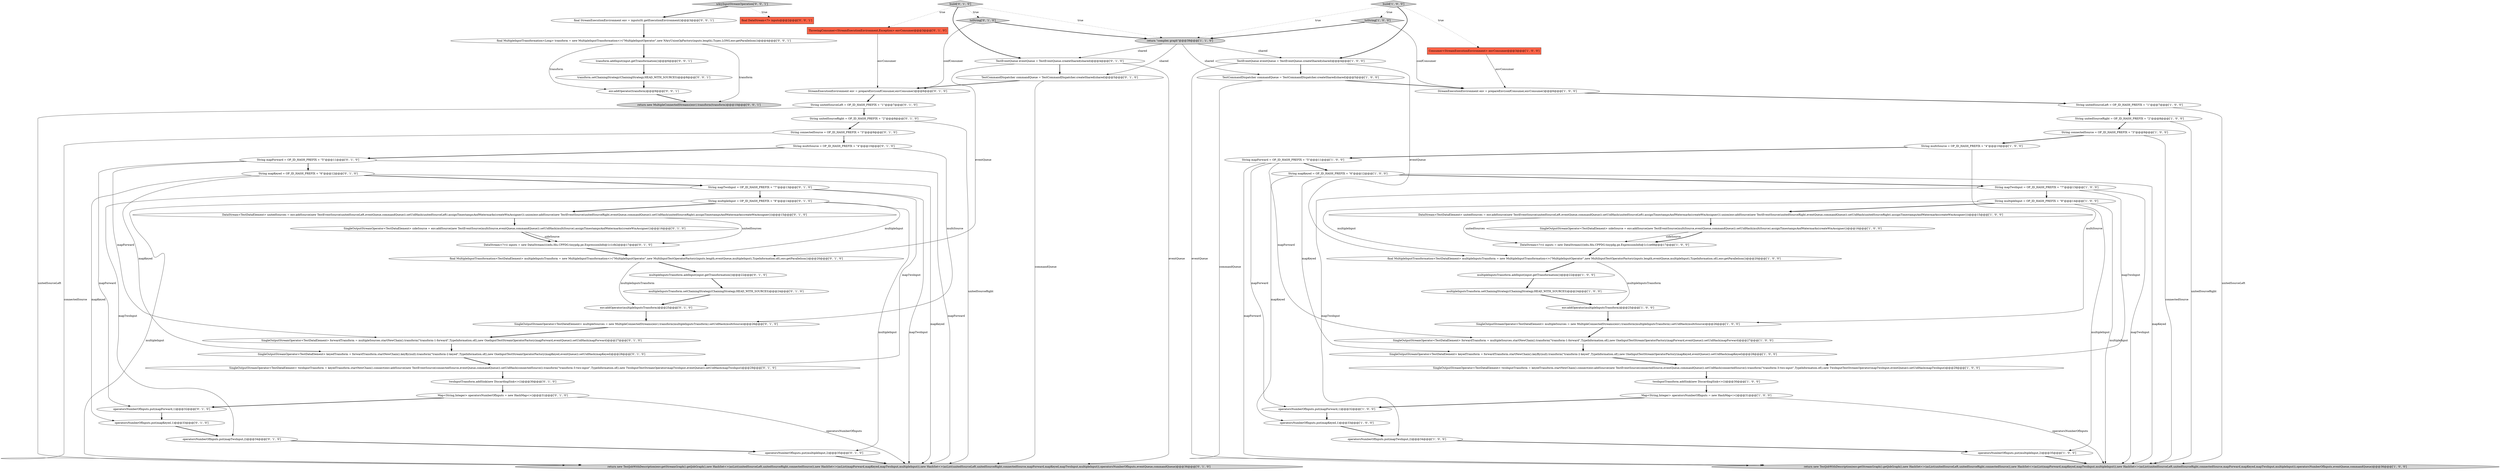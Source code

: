 digraph {
72 [style = filled, label = "transform.setChainingStrategy(ChainingStrategy.HEAD_WITH_SOURCES)@@@8@@@['0', '0', '1']", fillcolor = white, shape = ellipse image = "AAA0AAABBB3BBB"];
11 [style = filled, label = "multipleInputsTransform.setChainingStrategy(ChainingStrategy.HEAD_WITH_SOURCES)@@@24@@@['1', '0', '0']", fillcolor = white, shape = ellipse image = "AAA0AAABBB1BBB"];
20 [style = filled, label = "String connectedSource = OP_ID_HASH_PREFIX + \"3\"@@@9@@@['1', '0', '0']", fillcolor = white, shape = ellipse image = "AAA0AAABBB1BBB"];
22 [style = filled, label = "env.addOperator(multipleInputsTransform)@@@25@@@['1', '0', '0']", fillcolor = white, shape = ellipse image = "AAA0AAABBB1BBB"];
32 [style = filled, label = "SingleOutputStreamOperator<TestDataElement> keyedTransform = forwardTransform.startNewChain().keyBy(null).transform(\"transform-2-keyed\",TypeInformation.of(),new OneInputTestStreamOperatorFactory(mapKeyed,eventQueue)).setUidHash(mapKeyed)@@@28@@@['1', '0', '0']", fillcolor = white, shape = ellipse image = "AAA0AAABBB1BBB"];
67 [style = filled, label = "final StreamExecutionEnvironment env = inputs(0(.getExecutionEnvironment()@@@3@@@['0', '0', '1']", fillcolor = white, shape = ellipse image = "AAA0AAABBB3BBB"];
65 [style = filled, label = "nAryInputStreamOperation['0', '0', '1']", fillcolor = lightgray, shape = diamond image = "AAA0AAABBB3BBB"];
44 [style = filled, label = "SingleOutputStreamOperator<TestDataElement> multipleSources = new MultipleConnectedStreams(env).transform(multipleInputsTransform).setUidHash(multiSource)@@@26@@@['0', '1', '0']", fillcolor = white, shape = ellipse image = "AAA0AAABBB2BBB"];
53 [style = filled, label = "String mapKeyed = OP_ID_HASH_PREFIX + \"6\"@@@12@@@['0', '1', '0']", fillcolor = white, shape = ellipse image = "AAA0AAABBB2BBB"];
8 [style = filled, label = "operatorsNumberOfInputs.put(multipleInput,2)@@@35@@@['1', '0', '0']", fillcolor = white, shape = ellipse image = "AAA0AAABBB1BBB"];
46 [style = filled, label = "String unitedSourceRight = OP_ID_HASH_PREFIX + \"2\"@@@8@@@['0', '1', '0']", fillcolor = white, shape = ellipse image = "AAA0AAABBB2BBB"];
25 [style = filled, label = "String mapTwoInput = OP_ID_HASH_PREFIX + \"7\"@@@13@@@['1', '0', '0']", fillcolor = white, shape = ellipse image = "AAA0AAABBB1BBB"];
33 [style = filled, label = "String connectedSource = OP_ID_HASH_PREFIX + \"3\"@@@9@@@['0', '1', '0']", fillcolor = white, shape = ellipse image = "AAA0AAABBB2BBB"];
28 [style = filled, label = "Map<String,Integer> operatorsNumberOfInputs = new HashMap<>()@@@31@@@['1', '0', '0']", fillcolor = white, shape = ellipse image = "AAA0AAABBB1BBB"];
37 [style = filled, label = "operatorsNumberOfInputs.put(mapTwoInput,2)@@@34@@@['0', '1', '0']", fillcolor = white, shape = ellipse image = "AAA0AAABBB2BBB"];
47 [style = filled, label = "SingleOutputStreamOperator<TestDataElement> forwardTransform = multipleSources.startNewChain().transform(\"transform-1-forward\",TypeInformation.of(),new OneInputTestStreamOperatorFactory(mapForward,eventQueue)).setUidHash(mapForward)@@@27@@@['0', '1', '0']", fillcolor = white, shape = ellipse image = "AAA0AAABBB2BBB"];
48 [style = filled, label = "String multiSource = OP_ID_HASH_PREFIX + \"4\"@@@10@@@['0', '1', '0']", fillcolor = white, shape = ellipse image = "AAA0AAABBB2BBB"];
52 [style = filled, label = "Map<String,Integer> operatorsNumberOfInputs = new HashMap<>()@@@31@@@['0', '1', '0']", fillcolor = white, shape = ellipse image = "AAA0AAABBB2BBB"];
42 [style = filled, label = "twoInputTransform.addSink(new DiscardingSink<>())@@@30@@@['0', '1', '0']", fillcolor = white, shape = ellipse image = "AAA0AAABBB2BBB"];
38 [style = filled, label = "String multipleInput = OP_ID_HASH_PREFIX + \"8\"@@@14@@@['0', '1', '0']", fillcolor = white, shape = ellipse image = "AAA0AAABBB2BBB"];
58 [style = filled, label = "String unitedSourceLeft = OP_ID_HASH_PREFIX + \"1\"@@@7@@@['0', '1', '0']", fillcolor = white, shape = ellipse image = "AAA0AAABBB2BBB"];
9 [style = filled, label = "TestCommandDispatcher commandQueue = TestCommandDispatcher.createShared(shared)@@@5@@@['1', '0', '0']", fillcolor = white, shape = ellipse image = "AAA0AAABBB1BBB"];
70 [style = filled, label = "env.addOperator(transform)@@@9@@@['0', '0', '1']", fillcolor = white, shape = ellipse image = "AAA0AAABBB3BBB"];
63 [style = filled, label = "env.addOperator(multipleInputsTransform)@@@25@@@['0', '1', '0']", fillcolor = white, shape = ellipse image = "AAA0AAABBB2BBB"];
4 [style = filled, label = "SingleOutputStreamOperator<TestDataElement> forwardTransform = multipleSources.startNewChain().transform(\"transform-1-forward\",TypeInformation.of(),new OneInputTestStreamOperatorFactory(mapForward,eventQueue)).setUidHash(mapForward)@@@27@@@['1', '0', '0']", fillcolor = white, shape = ellipse image = "AAA0AAABBB1BBB"];
68 [style = filled, label = "final DataStream<?> inputs@@@2@@@['0', '0', '1']", fillcolor = tomato, shape = box image = "AAA0AAABBB3BBB"];
16 [style = filled, label = "StreamExecutionEnvironment env = prepareEnv(confConsumer,envConsumer)@@@6@@@['1', '0', '0']", fillcolor = white, shape = ellipse image = "AAA0AAABBB1BBB"];
57 [style = filled, label = "SingleOutputStreamOperator<TestDataElement> twoInputTransform = keyedTransform.startNewChain().connect(env.addSource(new TestEventSource(connectedSource,eventQueue,commandQueue)).setUidHash(connectedSource)).transform(\"transform-3-two-input\",TypeInformation.of(),new TwoInputTestStreamOperator(mapTwoInput,eventQueue)).setUidHash(mapTwoInput)@@@29@@@['0', '1', '0']", fillcolor = white, shape = ellipse image = "AAA0AAABBB2BBB"];
17 [style = filled, label = "String mapForward = OP_ID_HASH_PREFIX + \"5\"@@@11@@@['1', '0', '0']", fillcolor = white, shape = ellipse image = "AAA0AAABBB1BBB"];
10 [style = filled, label = "SingleOutputStreamOperator<TestDataElement> multipleSources = new MultipleConnectedStreams(env).transform(multipleInputsTransform).setUidHash(multiSource)@@@26@@@['1', '0', '0']", fillcolor = white, shape = ellipse image = "AAA0AAABBB1BBB"];
5 [style = filled, label = "DataStream<?>(( inputs = new DataStream((((edu.fdu.CPPDG.tinypdg.pe.ExpressionInfo@1c1ce68@@@17@@@['1', '0', '0']", fillcolor = white, shape = ellipse image = "AAA0AAABBB1BBB"];
43 [style = filled, label = "SingleOutputStreamOperator<TestDataElement> sideSource = env.addSource(new TestEventSource(multiSource,eventQueue,commandQueue)).setUidHash(multiSource).assignTimestampsAndWatermarks(createWmAssigner())@@@16@@@['0', '1', '0']", fillcolor = white, shape = ellipse image = "AAA0AAABBB2BBB"];
30 [style = filled, label = "twoInputTransform.addSink(new DiscardingSink<>())@@@30@@@['1', '0', '0']", fillcolor = white, shape = ellipse image = "AAA0AAABBB1BBB"];
56 [style = filled, label = "TestCommandDispatcher commandQueue = TestCommandDispatcher.createShared(shared)@@@5@@@['0', '1', '0']", fillcolor = white, shape = ellipse image = "AAA0AAABBB2BBB"];
69 [style = filled, label = "final MultipleInputTransformation<Long> transform = new MultipleInputTransformation<>(\"MultipleInputOperator\",new NAryUnionOpFactory(inputs.length),Types.LONG,env.getParallelism())@@@4@@@['0', '0', '1']", fillcolor = white, shape = ellipse image = "AAA0AAABBB3BBB"];
45 [style = filled, label = "final MultipleInputTransformation<TestDataElement> multipleInputsTransform = new MultipleInputTransformation<>(\"MultipleInputOperator\",new MultiInputTestOperatorFactory(inputs.length,eventQueue,multipleInput),TypeInformation.of(),env.getParallelism())@@@20@@@['0', '1', '0']", fillcolor = white, shape = ellipse image = "AAA0AAABBB2BBB"];
21 [style = filled, label = "String multiSource = OP_ID_HASH_PREFIX + \"4\"@@@10@@@['1', '0', '0']", fillcolor = white, shape = ellipse image = "AAA0AAABBB1BBB"];
54 [style = filled, label = "ThrowingConsumer<StreamExecutionEnvironment,Exception> envConsumer@@@3@@@['0', '1', '0']", fillcolor = tomato, shape = box image = "AAA0AAABBB2BBB"];
62 [style = filled, label = "toString['0', '1', '0']", fillcolor = lightgray, shape = diamond image = "AAA0AAABBB2BBB"];
12 [style = filled, label = "toString['1', '0', '0']", fillcolor = lightgray, shape = diamond image = "AAA0AAABBB1BBB"];
61 [style = filled, label = "operatorsNumberOfInputs.put(mapKeyed,1)@@@33@@@['0', '1', '0']", fillcolor = white, shape = ellipse image = "AAA0AAABBB2BBB"];
51 [style = filled, label = "DataStream<TestDataElement> unitedSources = env.addSource(new TestEventSource(unitedSourceLeft,eventQueue,commandQueue)).setUidHash(unitedSourceLeft).assignTimestampsAndWatermarks(createWmAssigner()).union(env.addSource(new TestEventSource(unitedSourceRight,eventQueue,commandQueue)).setUidHash(unitedSourceRight).assignTimestampsAndWatermarks(createWmAssigner()))@@@15@@@['0', '1', '0']", fillcolor = white, shape = ellipse image = "AAA0AAABBB2BBB"];
3 [style = filled, label = "TestEventQueue eventQueue = TestEventQueue.createShared(shared)@@@4@@@['1', '0', '0']", fillcolor = white, shape = ellipse image = "AAA0AAABBB1BBB"];
41 [style = filled, label = "StreamExecutionEnvironment env = prepareEnv(confConsumer,envConsumer)@@@6@@@['0', '1', '0']", fillcolor = white, shape = ellipse image = "AAA0AAABBB2BBB"];
71 [style = filled, label = "return new MultipleConnectedStreams(env).transform(transform)@@@10@@@['0', '0', '1']", fillcolor = lightgray, shape = ellipse image = "AAA0AAABBB3BBB"];
39 [style = filled, label = "build['0', '1', '0']", fillcolor = lightgray, shape = diamond image = "AAA0AAABBB2BBB"];
6 [style = filled, label = "String unitedSourceRight = OP_ID_HASH_PREFIX + \"2\"@@@8@@@['1', '0', '0']", fillcolor = white, shape = ellipse image = "AAA0AAABBB1BBB"];
24 [style = filled, label = "String mapKeyed = OP_ID_HASH_PREFIX + \"6\"@@@12@@@['1', '0', '0']", fillcolor = white, shape = ellipse image = "AAA0AAABBB1BBB"];
31 [style = filled, label = "operatorsNumberOfInputs.put(mapTwoInput,2)@@@34@@@['1', '0', '0']", fillcolor = white, shape = ellipse image = "AAA0AAABBB1BBB"];
36 [style = filled, label = "DataStream<?>(( inputs = new DataStream((((edu.fdu.CPPDG.tinypdg.pe.ExpressionInfo@1c1cfe2@@@17@@@['0', '1', '0']", fillcolor = white, shape = ellipse image = "AAA0AAABBB2BBB"];
34 [style = filled, label = "operatorsNumberOfInputs.put(mapForward,1)@@@32@@@['0', '1', '0']", fillcolor = white, shape = ellipse image = "AAA0AAABBB2BBB"];
49 [style = filled, label = "String mapForward = OP_ID_HASH_PREFIX + \"5\"@@@11@@@['0', '1', '0']", fillcolor = white, shape = ellipse image = "AAA0AAABBB2BBB"];
55 [style = filled, label = "String mapTwoInput = OP_ID_HASH_PREFIX + \"7\"@@@13@@@['0', '1', '0']", fillcolor = white, shape = ellipse image = "AAA0AAABBB2BBB"];
40 [style = filled, label = "operatorsNumberOfInputs.put(multipleInput,2)@@@35@@@['0', '1', '0']", fillcolor = white, shape = ellipse image = "AAA0AAABBB2BBB"];
7 [style = filled, label = "return new TestJobWithDescription(env.getStreamGraph().getJobGraph(),new HashSet<>(asList(unitedSourceLeft,unitedSourceRight,connectedSource)),new HashSet<>(asList(mapForward,mapKeyed,mapTwoInput,multipleInput)),new HashSet<>(asList(unitedSourceLeft,unitedSourceRight,connectedSource,mapForward,mapKeyed,mapTwoInput,multipleInput)),operatorsNumberOfInputs,eventQueue,commandQueue)@@@36@@@['1', '0', '0']", fillcolor = lightgray, shape = ellipse image = "AAA0AAABBB1BBB"];
60 [style = filled, label = "return new TestJobWithDescription(env.getStreamGraph().getJobGraph(),new HashSet<>(asList(unitedSourceLeft,unitedSourceRight,connectedSource)),new HashSet<>(asList(mapForward,mapKeyed,mapTwoInput,multipleInput)),new HashSet<>(asList(unitedSourceLeft,unitedSourceRight,connectedSource,mapForward,mapKeyed,mapTwoInput,multipleInput)),operatorsNumberOfInputs,eventQueue,commandQueue)@@@36@@@['0', '1', '0']", fillcolor = lightgray, shape = ellipse image = "AAA0AAABBB2BBB"];
0 [style = filled, label = "String multipleInput = OP_ID_HASH_PREFIX + \"8\"@@@14@@@['1', '0', '0']", fillcolor = white, shape = ellipse image = "AAA0AAABBB1BBB"];
2 [style = filled, label = "Consumer<StreamExecutionEnvironment> envConsumer@@@3@@@['1', '0', '0']", fillcolor = tomato, shape = box image = "AAA0AAABBB1BBB"];
59 [style = filled, label = "multipleInputsTransform.setChainingStrategy(ChainingStrategy.HEAD_WITH_SOURCES)@@@24@@@['0', '1', '0']", fillcolor = white, shape = ellipse image = "AAA0AAABBB2BBB"];
35 [style = filled, label = "SingleOutputStreamOperator<TestDataElement> keyedTransform = forwardTransform.startNewChain().keyBy(null).transform(\"transform-2-keyed\",TypeInformation.of(),new OneInputTestStreamOperatorFactory(mapKeyed,eventQueue)).setUidHash(mapKeyed)@@@28@@@['0', '1', '0']", fillcolor = white, shape = ellipse image = "AAA0AAABBB2BBB"];
66 [style = filled, label = "transform.addInput(input.getTransformation())@@@6@@@['0', '0', '1']", fillcolor = white, shape = ellipse image = "AAA0AAABBB3BBB"];
23 [style = filled, label = "return \"complex graph\"@@@39@@@['1', '1', '0']", fillcolor = lightgray, shape = ellipse image = "AAA0AAABBB1BBB"];
27 [style = filled, label = "build['1', '0', '0']", fillcolor = lightgray, shape = diamond image = "AAA0AAABBB1BBB"];
19 [style = filled, label = "multipleInputsTransform.addInput(input.getTransformation())@@@22@@@['1', '0', '0']", fillcolor = white, shape = ellipse image = "AAA0AAABBB1BBB"];
26 [style = filled, label = "operatorsNumberOfInputs.put(mapKeyed,1)@@@33@@@['1', '0', '0']", fillcolor = white, shape = ellipse image = "AAA0AAABBB1BBB"];
13 [style = filled, label = "DataStream<TestDataElement> unitedSources = env.addSource(new TestEventSource(unitedSourceLeft,eventQueue,commandQueue)).setUidHash(unitedSourceLeft).assignTimestampsAndWatermarks(createWmAssigner()).union(env.addSource(new TestEventSource(unitedSourceRight,eventQueue,commandQueue)).setUidHash(unitedSourceRight).assignTimestampsAndWatermarks(createWmAssigner()))@@@15@@@['1', '0', '0']", fillcolor = white, shape = ellipse image = "AAA0AAABBB1BBB"];
15 [style = filled, label = "operatorsNumberOfInputs.put(mapForward,1)@@@32@@@['1', '0', '0']", fillcolor = white, shape = ellipse image = "AAA0AAABBB1BBB"];
50 [style = filled, label = "TestEventQueue eventQueue = TestEventQueue.createShared(shared)@@@4@@@['0', '1', '0']", fillcolor = white, shape = ellipse image = "AAA0AAABBB2BBB"];
64 [style = filled, label = "multipleInputsTransform.addInput(input.getTransformation())@@@22@@@['0', '1', '0']", fillcolor = white, shape = ellipse image = "AAA0AAABBB2BBB"];
18 [style = filled, label = "SingleOutputStreamOperator<TestDataElement> sideSource = env.addSource(new TestEventSource(multiSource,eventQueue,commandQueue)).setUidHash(multiSource).assignTimestampsAndWatermarks(createWmAssigner())@@@16@@@['1', '0', '0']", fillcolor = white, shape = ellipse image = "AAA0AAABBB1BBB"];
29 [style = filled, label = "final MultipleInputTransformation<TestDataElement> multipleInputsTransform = new MultipleInputTransformation<>(\"MultipleInputOperator\",new MultiInputTestOperatorFactory(inputs.length,eventQueue,multipleInput),TypeInformation.of(),env.getParallelism())@@@20@@@['1', '0', '0']", fillcolor = white, shape = ellipse image = "AAA0AAABBB1BBB"];
1 [style = filled, label = "String unitedSourceLeft = OP_ID_HASH_PREFIX + \"1\"@@@7@@@['1', '0', '0']", fillcolor = white, shape = ellipse image = "AAA0AAABBB1BBB"];
14 [style = filled, label = "SingleOutputStreamOperator<TestDataElement> twoInputTransform = keyedTransform.startNewChain().connect(env.addSource(new TestEventSource(connectedSource,eventQueue,commandQueue)).setUidHash(connectedSource)).transform(\"transform-3-two-input\",TypeInformation.of(),new TwoInputTestStreamOperator(mapTwoInput,eventQueue)).setUidHash(mapTwoInput)@@@29@@@['1', '0', '0']", fillcolor = white, shape = ellipse image = "AAA0AAABBB1BBB"];
17->7 [style = solid, label="mapForward"];
11->22 [style = bold, label=""];
0->29 [style = solid, label="multipleInput"];
29->19 [style = bold, label=""];
49->47 [style = solid, label="mapForward"];
53->55 [style = bold, label=""];
33->60 [style = solid, label="connectedSource"];
18->5 [style = solid, label="sideSource"];
0->7 [style = solid, label="multipleInput"];
33->48 [style = bold, label=""];
55->37 [style = solid, label="mapTwoInput"];
70->71 [style = bold, label=""];
34->61 [style = bold, label=""];
27->12 [style = dotted, label="true"];
12->23 [style = bold, label=""];
27->2 [style = dotted, label="true"];
51->43 [style = bold, label=""];
58->60 [style = solid, label="unitedSourceLeft"];
2->16 [style = solid, label="envConsumer"];
54->41 [style = solid, label="envConsumer"];
50->45 [style = solid, label="eventQueue"];
65->67 [style = bold, label=""];
16->1 [style = bold, label=""];
53->35 [style = solid, label="mapKeyed"];
15->26 [style = bold, label=""];
3->9 [style = bold, label=""];
57->42 [style = bold, label=""];
55->57 [style = solid, label="mapTwoInput"];
5->29 [style = bold, label=""];
27->23 [style = dotted, label="true"];
25->31 [style = solid, label="mapTwoInput"];
36->45 [style = bold, label=""];
41->58 [style = bold, label=""];
55->38 [style = bold, label=""];
66->72 [style = bold, label=""];
25->14 [style = solid, label="mapTwoInput"];
46->60 [style = solid, label="unitedSourceRight"];
23->50 [style = solid, label="shared"];
23->9 [style = solid, label="shared"];
1->7 [style = solid, label="unitedSourceLeft"];
9->16 [style = bold, label=""];
39->50 [style = bold, label=""];
3->29 [style = solid, label="eventQueue"];
49->53 [style = bold, label=""];
69->70 [style = solid, label="transform"];
6->20 [style = bold, label=""];
43->36 [style = solid, label="sideSource"];
37->40 [style = bold, label=""];
14->30 [style = bold, label=""];
42->52 [style = bold, label=""];
19->11 [style = bold, label=""];
28->7 [style = solid, label="operatorsNumberOfInputs"];
17->24 [style = bold, label=""];
10->4 [style = bold, label=""];
39->54 [style = dotted, label="true"];
49->34 [style = solid, label="mapForward"];
51->36 [style = solid, label="unitedSources"];
62->23 [style = bold, label=""];
30->28 [style = bold, label=""];
50->60 [style = solid, label="eventQueue"];
24->26 [style = solid, label="mapKeyed"];
24->25 [style = bold, label=""];
61->37 [style = bold, label=""];
24->32 [style = solid, label="mapKeyed"];
56->60 [style = solid, label="commandQueue"];
22->10 [style = bold, label=""];
38->51 [style = bold, label=""];
9->7 [style = solid, label="commandQueue"];
45->64 [style = bold, label=""];
55->60 [style = solid, label="mapTwoInput"];
32->14 [style = bold, label=""];
69->66 [style = bold, label=""];
28->15 [style = bold, label=""];
12->16 [style = solid, label="confConsumer"];
47->35 [style = bold, label=""];
63->44 [style = bold, label=""];
13->5 [style = solid, label="unitedSources"];
29->22 [style = solid, label="multipleInputsTransform"];
65->68 [style = dotted, label="true"];
17->15 [style = solid, label="mapForward"];
52->60 [style = solid, label="operatorsNumberOfInputs"];
44->47 [style = bold, label=""];
35->57 [style = bold, label=""];
38->60 [style = solid, label="multipleInput"];
43->36 [style = bold, label=""];
48->44 [style = solid, label="multiSource"];
38->40 [style = solid, label="multipleInput"];
45->63 [style = solid, label="multipleInputsTransform"];
25->0 [style = bold, label=""];
8->7 [style = bold, label=""];
6->7 [style = solid, label="unitedSourceRight"];
50->56 [style = bold, label=""];
38->45 [style = solid, label="multipleInput"];
3->7 [style = solid, label="eventQueue"];
21->10 [style = solid, label="multiSource"];
48->49 [style = bold, label=""];
23->3 [style = solid, label="shared"];
64->59 [style = bold, label=""];
67->69 [style = bold, label=""];
27->3 [style = bold, label=""];
23->56 [style = solid, label="shared"];
4->32 [style = bold, label=""];
31->8 [style = bold, label=""];
26->31 [style = bold, label=""];
21->17 [style = bold, label=""];
18->5 [style = bold, label=""];
49->60 [style = solid, label="mapForward"];
62->41 [style = solid, label="confConsumer"];
17->4 [style = solid, label="mapForward"];
24->7 [style = solid, label="mapKeyed"];
1->6 [style = bold, label=""];
0->13 [style = bold, label=""];
59->63 [style = bold, label=""];
13->18 [style = bold, label=""];
46->33 [style = bold, label=""];
58->46 [style = bold, label=""];
20->7 [style = solid, label="connectedSource"];
20->21 [style = bold, label=""];
53->61 [style = solid, label="mapKeyed"];
39->62 [style = dotted, label="true"];
69->71 [style = solid, label="transform"];
72->70 [style = bold, label=""];
56->41 [style = bold, label=""];
40->60 [style = bold, label=""];
39->23 [style = dotted, label="true"];
25->7 [style = solid, label="mapTwoInput"];
0->8 [style = solid, label="multipleInput"];
52->34 [style = bold, label=""];
53->60 [style = solid, label="mapKeyed"];
}
